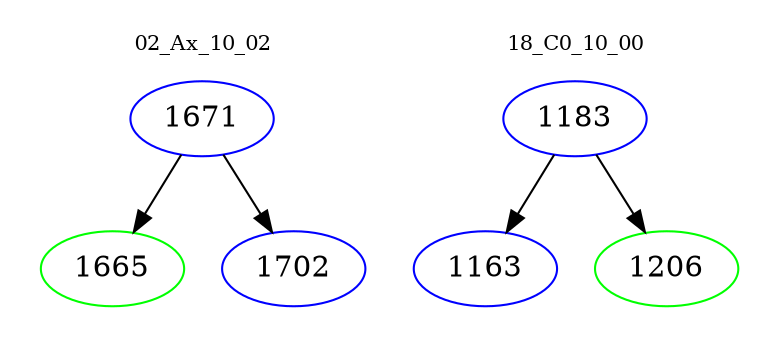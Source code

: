 digraph{
subgraph cluster_0 {
color = white
label = "02_Ax_10_02";
fontsize=10;
T0_1671 [label="1671", color="blue"]
T0_1671 -> T0_1665 [color="black"]
T0_1665 [label="1665", color="green"]
T0_1671 -> T0_1702 [color="black"]
T0_1702 [label="1702", color="blue"]
}
subgraph cluster_1 {
color = white
label = "18_C0_10_00";
fontsize=10;
T1_1183 [label="1183", color="blue"]
T1_1183 -> T1_1163 [color="black"]
T1_1163 [label="1163", color="blue"]
T1_1183 -> T1_1206 [color="black"]
T1_1206 [label="1206", color="green"]
}
}
